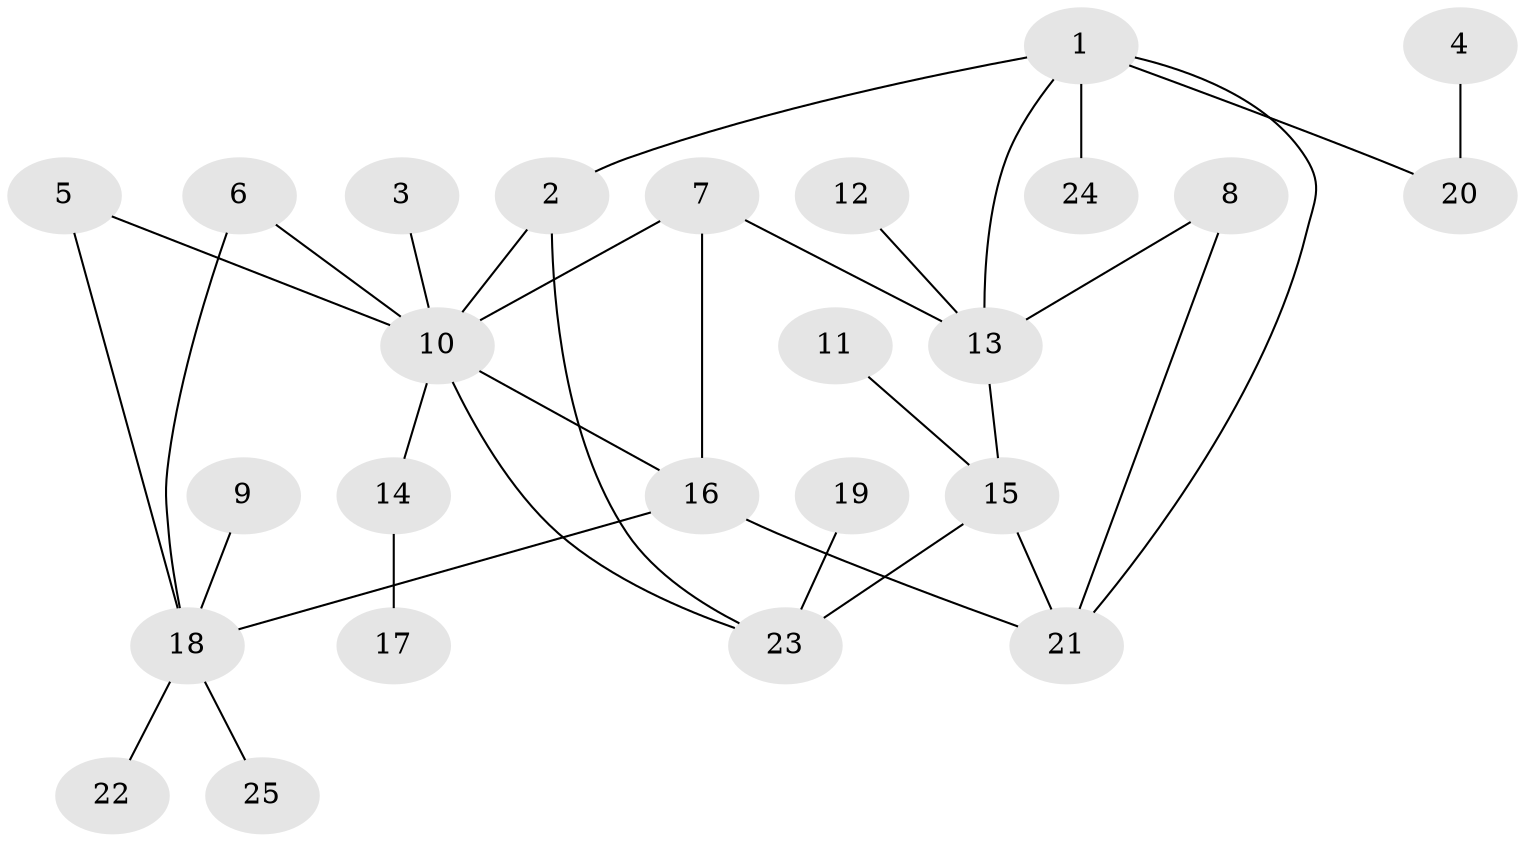 // original degree distribution, {6: 0.08163265306122448, 5: 0.02040816326530612, 4: 0.061224489795918366, 7: 0.04081632653061224, 10: 0.02040816326530612, 2: 0.1836734693877551, 1: 0.5714285714285714, 3: 0.02040816326530612}
// Generated by graph-tools (version 1.1) at 2025/02/03/09/25 03:02:37]
// undirected, 25 vertices, 33 edges
graph export_dot {
graph [start="1"]
  node [color=gray90,style=filled];
  1;
  2;
  3;
  4;
  5;
  6;
  7;
  8;
  9;
  10;
  11;
  12;
  13;
  14;
  15;
  16;
  17;
  18;
  19;
  20;
  21;
  22;
  23;
  24;
  25;
  1 -- 2 [weight=1.0];
  1 -- 13 [weight=1.0];
  1 -- 20 [weight=1.0];
  1 -- 21 [weight=1.0];
  1 -- 24 [weight=1.0];
  2 -- 10 [weight=1.0];
  2 -- 23 [weight=1.0];
  3 -- 10 [weight=1.0];
  4 -- 20 [weight=1.0];
  5 -- 10 [weight=1.0];
  5 -- 18 [weight=1.0];
  6 -- 10 [weight=1.0];
  6 -- 18 [weight=1.0];
  7 -- 10 [weight=1.0];
  7 -- 13 [weight=1.0];
  7 -- 16 [weight=1.0];
  8 -- 13 [weight=1.0];
  8 -- 21 [weight=1.0];
  9 -- 18 [weight=1.0];
  10 -- 14 [weight=1.0];
  10 -- 16 [weight=1.0];
  10 -- 23 [weight=1.0];
  11 -- 15 [weight=1.0];
  12 -- 13 [weight=1.0];
  13 -- 15 [weight=1.0];
  14 -- 17 [weight=1.0];
  15 -- 21 [weight=1.0];
  15 -- 23 [weight=1.0];
  16 -- 18 [weight=1.0];
  16 -- 21 [weight=1.0];
  18 -- 22 [weight=1.0];
  18 -- 25 [weight=1.0];
  19 -- 23 [weight=1.0];
}
